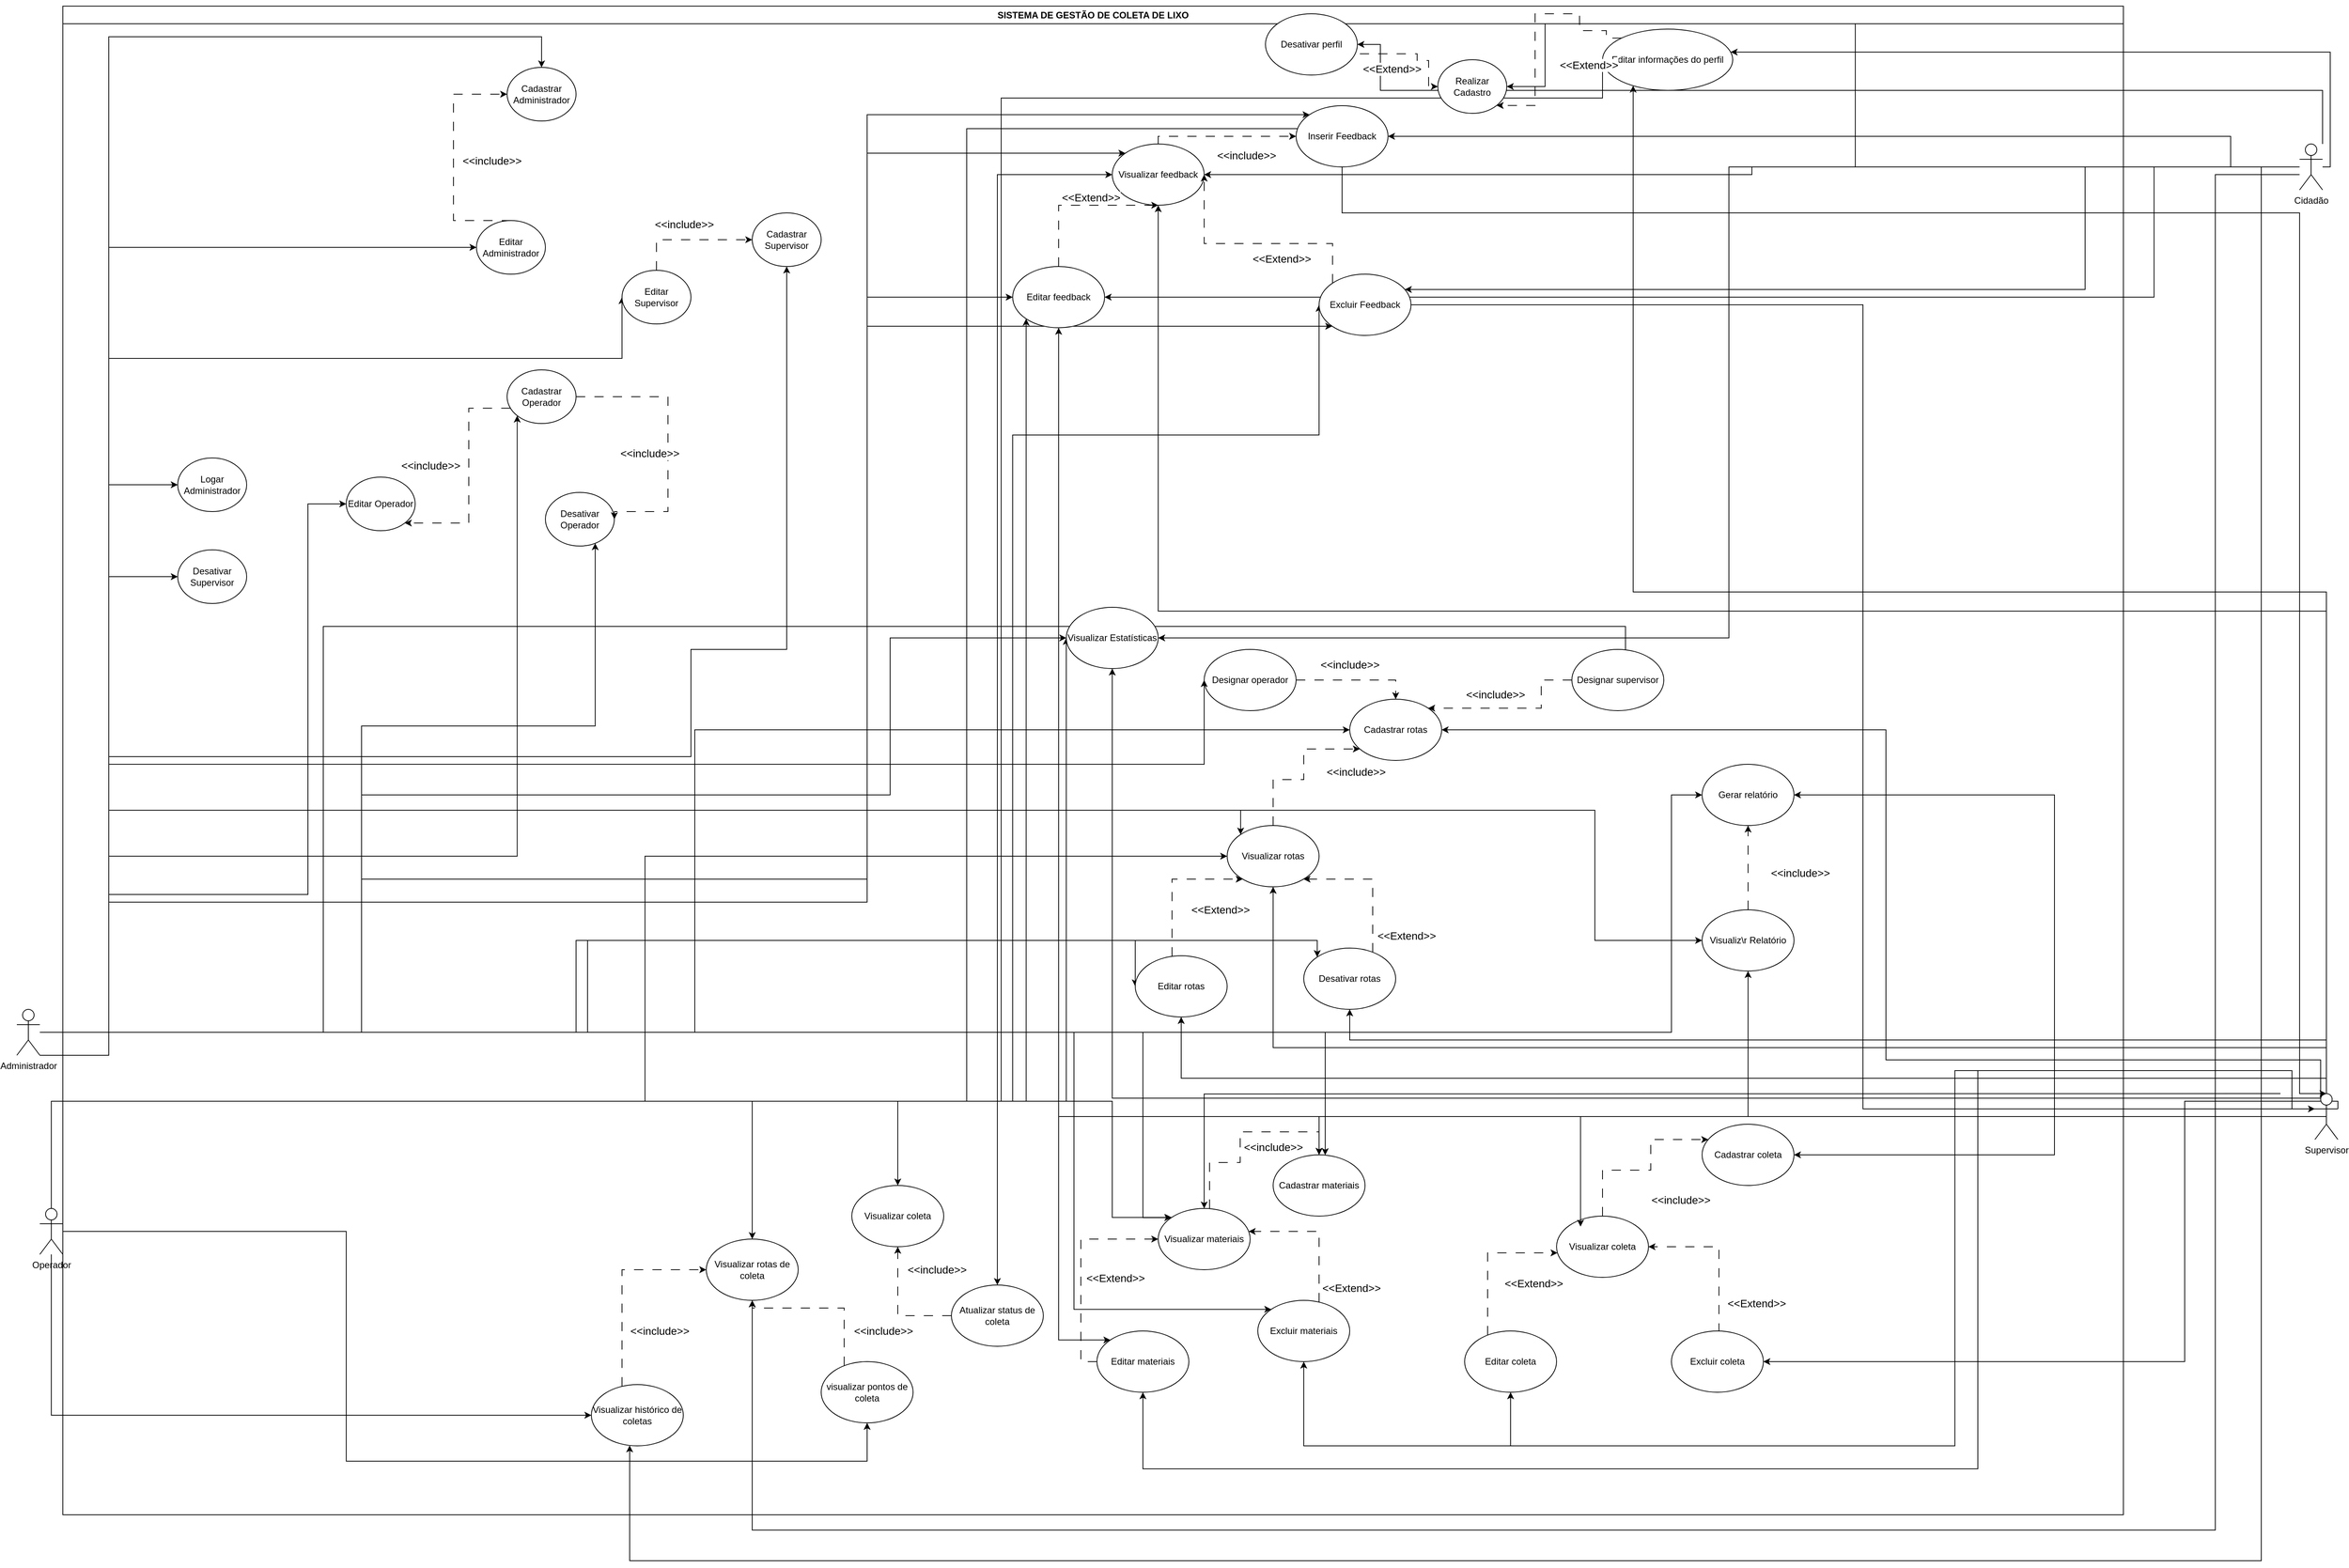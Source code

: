 <mxfile version="24.8.4">
  <diagram name="Página-1" id="-hNQNOBoWdc49GFBCAFE">
    <mxGraphModel dx="2003" dy="1098" grid="1" gridSize="10" guides="1" tooltips="1" connect="1" arrows="1" fold="1" page="1" pageScale="1" pageWidth="3300" pageHeight="4681" math="0" shadow="0">
      <root>
        <mxCell id="0" />
        <mxCell id="1" parent="0" />
        <mxCell id="ObikhPxNXZo-N91OQ-7j-96" style="edgeStyle=orthogonalEdgeStyle;rounded=0;orthogonalLoop=1;jettySize=auto;html=1;" parent="1" source="eNu-A9OQDc99dVDA0O8h-1" target="nr1bMBN_gZwiYWZxmawI-140" edge="1">
          <mxGeometry relative="1" as="geometry">
            <Array as="points">
              <mxPoint x="150" y="1400" />
              <mxPoint x="150" y="1110" />
              <mxPoint x="2090" y="1110" />
              <mxPoint x="2090" y="1280" />
            </Array>
          </mxGeometry>
        </mxCell>
        <mxCell id="ObikhPxNXZo-N91OQ-7j-97" style="edgeStyle=orthogonalEdgeStyle;rounded=0;orthogonalLoop=1;jettySize=auto;html=1;" parent="1" source="eNu-A9OQDc99dVDA0O8h-1" target="nr1bMBN_gZwiYWZxmawI-127" edge="1">
          <mxGeometry relative="1" as="geometry">
            <Array as="points">
              <mxPoint x="1738" y="1400" />
            </Array>
          </mxGeometry>
        </mxCell>
        <mxCell id="ObikhPxNXZo-N91OQ-7j-98" style="edgeStyle=orthogonalEdgeStyle;rounded=0;orthogonalLoop=1;jettySize=auto;html=1;" parent="1" source="eNu-A9OQDc99dVDA0O8h-1" target="nr1bMBN_gZwiYWZxmawI-130" edge="1">
          <mxGeometry relative="1" as="geometry">
            <Array as="points">
              <mxPoint x="1500" y="1400" />
              <mxPoint x="1500" y="1642" />
            </Array>
          </mxGeometry>
        </mxCell>
        <mxCell id="ObikhPxNXZo-N91OQ-7j-99" style="edgeStyle=orthogonalEdgeStyle;rounded=0;orthogonalLoop=1;jettySize=auto;html=1;entryX=0;entryY=0;entryDx=0;entryDy=0;" parent="1" source="eNu-A9OQDc99dVDA0O8h-1" target="nr1bMBN_gZwiYWZxmawI-128" edge="1">
          <mxGeometry relative="1" as="geometry">
            <Array as="points">
              <mxPoint x="1390" y="1400" />
              <mxPoint x="1390" y="1802" />
            </Array>
          </mxGeometry>
        </mxCell>
        <mxCell id="ObikhPxNXZo-N91OQ-7j-100" style="edgeStyle=orthogonalEdgeStyle;rounded=0;orthogonalLoop=1;jettySize=auto;html=1;entryX=0;entryY=0;entryDx=0;entryDy=0;" parent="1" source="eNu-A9OQDc99dVDA0O8h-1" target="nr1bMBN_gZwiYWZxmawI-129" edge="1">
          <mxGeometry relative="1" as="geometry">
            <Array as="points">
              <mxPoint x="1410" y="1400" />
              <mxPoint x="1410" y="1762" />
            </Array>
          </mxGeometry>
        </mxCell>
        <mxCell id="ObikhPxNXZo-N91OQ-7j-101" style="edgeStyle=orthogonalEdgeStyle;rounded=0;orthogonalLoop=1;jettySize=auto;html=1;entryX=0;entryY=0;entryDx=0;entryDy=0;" parent="1" source="eNu-A9OQDc99dVDA0O8h-1" target="nr1bMBN_gZwiYWZxmawI-3" edge="1">
          <mxGeometry relative="1" as="geometry">
            <Array as="points">
              <mxPoint x="480" y="1400" />
              <mxPoint x="480" y="1230" />
              <mxPoint x="1140" y="1230" />
              <mxPoint x="1140" y="202" />
            </Array>
          </mxGeometry>
        </mxCell>
        <mxCell id="ObikhPxNXZo-N91OQ-7j-102" style="edgeStyle=orthogonalEdgeStyle;rounded=0;orthogonalLoop=1;jettySize=auto;html=1;" parent="1" source="eNu-A9OQDc99dVDA0O8h-1" target="nr1bMBN_gZwiYWZxmawI-125" edge="1">
          <mxGeometry relative="1" as="geometry">
            <Array as="points">
              <mxPoint x="150" y="1400" />
              <mxPoint x="150" y="1230" />
              <mxPoint x="1140" y="1230" />
              <mxPoint x="1140" y="252" />
            </Array>
          </mxGeometry>
        </mxCell>
        <mxCell id="ObikhPxNXZo-N91OQ-7j-103" style="edgeStyle=orthogonalEdgeStyle;rounded=0;orthogonalLoop=1;jettySize=auto;html=1;" parent="1" source="eNu-A9OQDc99dVDA0O8h-1" target="nr1bMBN_gZwiYWZxmawI-6" edge="1">
          <mxGeometry relative="1" as="geometry">
            <Array as="points">
              <mxPoint x="480" y="1400" />
              <mxPoint x="480" y="1200" />
              <mxPoint x="1140" y="1200" />
              <mxPoint x="1140" y="478" />
            </Array>
          </mxGeometry>
        </mxCell>
        <mxCell id="ObikhPxNXZo-N91OQ-7j-104" style="edgeStyle=orthogonalEdgeStyle;rounded=0;orthogonalLoop=1;jettySize=auto;html=1;" parent="1" source="eNu-A9OQDc99dVDA0O8h-1" target="nr1bMBN_gZwiYWZxmawI-5" edge="1">
          <mxGeometry relative="1" as="geometry">
            <Array as="points">
              <mxPoint x="150" y="1430" />
              <mxPoint x="150" y="1230" />
              <mxPoint x="1140" y="1230" />
              <mxPoint x="1140" y="440" />
            </Array>
          </mxGeometry>
        </mxCell>
        <mxCell id="ObikhPxNXZo-N91OQ-7j-106" style="edgeStyle=orthogonalEdgeStyle;rounded=0;orthogonalLoop=1;jettySize=auto;html=1;entryX=0;entryY=0.5;entryDx=0;entryDy=0;" parent="1" source="eNu-A9OQDc99dVDA0O8h-1" target="nr1bMBN_gZwiYWZxmawI-49" edge="1">
          <mxGeometry relative="1" as="geometry">
            <Array as="points">
              <mxPoint x="480" y="1400" />
              <mxPoint x="480" y="1090" />
              <mxPoint x="1170" y="1090" />
              <mxPoint x="1170" y="885" />
            </Array>
          </mxGeometry>
        </mxCell>
        <mxCell id="ObikhPxNXZo-N91OQ-7j-107" style="edgeStyle=orthogonalEdgeStyle;rounded=0;orthogonalLoop=1;jettySize=auto;html=1;entryX=0;entryY=0.5;entryDx=0;entryDy=0;" parent="1" source="eNu-A9OQDc99dVDA0O8h-1" target="nr1bMBN_gZwiYWZxmawI-132" edge="1">
          <mxGeometry relative="1" as="geometry">
            <Array as="points">
              <mxPoint x="915" y="1400" />
              <mxPoint x="915" y="1005" />
            </Array>
          </mxGeometry>
        </mxCell>
        <mxCell id="ObikhPxNXZo-N91OQ-7j-108" style="edgeStyle=orthogonalEdgeStyle;rounded=0;orthogonalLoop=1;jettySize=auto;html=1;" parent="1" source="eNu-A9OQDc99dVDA0O8h-1" target="nr1bMBN_gZwiYWZxmawI-133" edge="1">
          <mxGeometry relative="1" as="geometry">
            <Array as="points">
              <mxPoint x="775" y="1400" />
              <mxPoint x="775" y="1280" />
              <mxPoint x="1490" y="1280" />
            </Array>
          </mxGeometry>
        </mxCell>
        <mxCell id="ObikhPxNXZo-N91OQ-7j-109" style="edgeStyle=orthogonalEdgeStyle;rounded=0;orthogonalLoop=1;jettySize=auto;html=1;entryX=0;entryY=0;entryDx=0;entryDy=0;" parent="1" source="eNu-A9OQDc99dVDA0O8h-1" target="nr1bMBN_gZwiYWZxmawI-134" edge="1">
          <mxGeometry relative="1" as="geometry">
            <Array as="points">
              <mxPoint x="760" y="1400" />
              <mxPoint x="760" y="1280" />
              <mxPoint x="1728" y="1280" />
            </Array>
          </mxGeometry>
        </mxCell>
        <mxCell id="ObikhPxNXZo-N91OQ-7j-111" style="edgeStyle=orthogonalEdgeStyle;rounded=0;orthogonalLoop=1;jettySize=auto;html=1;entryX=0;entryY=0;entryDx=0;entryDy=0;" parent="1" source="eNu-A9OQDc99dVDA0O8h-1" target="nr1bMBN_gZwiYWZxmawI-135" edge="1">
          <mxGeometry relative="1" as="geometry">
            <Array as="points">
              <mxPoint x="480" y="1400" />
              <mxPoint x="480" y="1110" />
              <mxPoint x="1628" y="1110" />
            </Array>
          </mxGeometry>
        </mxCell>
        <mxCell id="ObikhPxNXZo-N91OQ-7j-124" style="edgeStyle=orthogonalEdgeStyle;rounded=0;orthogonalLoop=1;jettySize=auto;html=1;" parent="1" source="eNu-A9OQDc99dVDA0O8h-1" target="vZEjTpDBOFY25wOexT_T-9" edge="1">
          <mxGeometry relative="1" as="geometry">
            <Array as="points">
              <mxPoint x="150" y="1400" />
              <mxPoint x="150" y="1220" />
              <mxPoint x="410" y="1220" />
              <mxPoint x="410" y="710" />
            </Array>
          </mxGeometry>
        </mxCell>
        <mxCell id="ObikhPxNXZo-N91OQ-7j-125" style="edgeStyle=orthogonalEdgeStyle;rounded=0;orthogonalLoop=1;jettySize=auto;html=1;entryX=0;entryY=1;entryDx=0;entryDy=0;" parent="1" source="eNu-A9OQDc99dVDA0O8h-1" target="vZEjTpDBOFY25wOexT_T-2" edge="1">
          <mxGeometry relative="1" as="geometry">
            <Array as="points">
              <mxPoint x="150" y="1400" />
              <mxPoint x="150" y="1170" />
              <mxPoint x="683" y="1170" />
            </Array>
          </mxGeometry>
        </mxCell>
        <mxCell id="ObikhPxNXZo-N91OQ-7j-126" style="edgeStyle=orthogonalEdgeStyle;rounded=0;orthogonalLoop=1;jettySize=auto;html=1;" parent="1" source="eNu-A9OQDc99dVDA0O8h-1" target="vZEjTpDBOFY25wOexT_T-12" edge="1">
          <mxGeometry relative="1" as="geometry">
            <Array as="points">
              <mxPoint x="480" y="1400" />
              <mxPoint x="480" y="1000" />
              <mxPoint x="785" y="1000" />
            </Array>
          </mxGeometry>
        </mxCell>
        <mxCell id="ObikhPxNXZo-N91OQ-7j-133" style="edgeStyle=orthogonalEdgeStyle;rounded=0;orthogonalLoop=1;jettySize=auto;html=1;" parent="1" source="eNu-A9OQDc99dVDA0O8h-1" target="nr1bMBN_gZwiYWZxmawI-151" edge="1">
          <mxGeometry relative="1" as="geometry">
            <Array as="points">
              <mxPoint x="150" y="1400" />
              <mxPoint x="150" y="375" />
            </Array>
          </mxGeometry>
        </mxCell>
        <mxCell id="ObikhPxNXZo-N91OQ-7j-134" style="edgeStyle=orthogonalEdgeStyle;rounded=0;orthogonalLoop=1;jettySize=auto;html=1;entryX=0;entryY=0.5;entryDx=0;entryDy=0;" parent="1" source="eNu-A9OQDc99dVDA0O8h-1" target="nr1bMBN_gZwiYWZxmawI-150" edge="1">
          <mxGeometry relative="1" as="geometry">
            <Array as="points">
              <mxPoint x="150" y="1400" />
              <mxPoint x="150" y="685" />
            </Array>
          </mxGeometry>
        </mxCell>
        <mxCell id="ObikhPxNXZo-N91OQ-7j-135" style="edgeStyle=orthogonalEdgeStyle;rounded=0;orthogonalLoop=1;jettySize=auto;html=1;" parent="1" source="eNu-A9OQDc99dVDA0O8h-1" target="vZEjTpDBOFY25wOexT_T-11" edge="1">
          <mxGeometry relative="1" as="geometry">
            <Array as="points">
              <mxPoint x="150" y="1400" />
              <mxPoint x="150" y="805" />
            </Array>
          </mxGeometry>
        </mxCell>
        <mxCell id="ObikhPxNXZo-N91OQ-7j-136" style="edgeStyle=orthogonalEdgeStyle;rounded=0;orthogonalLoop=1;jettySize=auto;html=1;" parent="1" target="nr1bMBN_gZwiYWZxmawI-152" edge="1">
          <mxGeometry relative="1" as="geometry">
            <mxPoint x="150.001" y="1380" as="sourcePoint" />
            <mxPoint x="880.001" y="110.215" as="targetPoint" />
            <Array as="points">
              <mxPoint x="150" y="100" />
            </Array>
          </mxGeometry>
        </mxCell>
        <mxCell id="ObikhPxNXZo-N91OQ-7j-137" style="edgeStyle=orthogonalEdgeStyle;rounded=0;orthogonalLoop=1;jettySize=auto;html=1;entryX=0;entryY=0.5;entryDx=0;entryDy=0;" parent="1" source="eNu-A9OQDc99dVDA0O8h-1" target="vZEjTpDBOFY25wOexT_T-10" edge="1">
          <mxGeometry relative="1" as="geometry">
            <Array as="points">
              <mxPoint x="150" y="1400" />
              <mxPoint x="150" y="520" />
              <mxPoint x="820" y="520" />
            </Array>
          </mxGeometry>
        </mxCell>
        <mxCell id="ObikhPxNXZo-N91OQ-7j-138" style="edgeStyle=orthogonalEdgeStyle;rounded=0;orthogonalLoop=1;jettySize=auto;html=1;entryX=0.5;entryY=1;entryDx=0;entryDy=0;" parent="1" source="eNu-A9OQDc99dVDA0O8h-1" target="vZEjTpDBOFY25wOexT_T-3" edge="1">
          <mxGeometry relative="1" as="geometry">
            <Array as="points">
              <mxPoint x="150" y="1400" />
              <mxPoint x="150" y="1040" />
              <mxPoint x="910" y="1040" />
              <mxPoint x="910" y="900" />
              <mxPoint x="1035" y="900" />
            </Array>
          </mxGeometry>
        </mxCell>
        <mxCell id="eNu-A9OQDc99dVDA0O8h-1" value="Administrador" style="shape=umlActor;verticalLabelPosition=bottom;verticalAlign=top;html=1;outlineConnect=0;" parent="1" vertex="1">
          <mxGeometry x="30" y="1370" width="30" height="60" as="geometry" />
        </mxCell>
        <mxCell id="ObikhPxNXZo-N91OQ-7j-2" style="edgeStyle=orthogonalEdgeStyle;rounded=0;orthogonalLoop=1;jettySize=auto;html=1;entryX=1;entryY=0.5;entryDx=0;entryDy=0;" parent="1" source="eNu-A9OQDc99dVDA0O8h-3" target="nr1bMBN_gZwiYWZxmawI-49" edge="1">
          <mxGeometry relative="1" as="geometry">
            <mxPoint x="2440" y="360" as="sourcePoint" />
          </mxGeometry>
        </mxCell>
        <mxCell id="ObikhPxNXZo-N91OQ-7j-3" style="edgeStyle=orthogonalEdgeStyle;rounded=0;orthogonalLoop=1;jettySize=auto;html=1;entryX=1;entryY=0.5;entryDx=0;entryDy=0;" parent="1" source="eNu-A9OQDc99dVDA0O8h-3" target="vZEjTpDBOFY25wOexT_T-4" edge="1">
          <mxGeometry relative="1" as="geometry">
            <Array as="points">
              <mxPoint x="2430" y="270" />
              <mxPoint x="2430" y="60" />
              <mxPoint x="2025" y="60" />
              <mxPoint x="2025" y="165" />
            </Array>
          </mxGeometry>
        </mxCell>
        <mxCell id="ObikhPxNXZo-N91OQ-7j-5" style="edgeStyle=orthogonalEdgeStyle;rounded=0;orthogonalLoop=1;jettySize=auto;html=1;" parent="1" source="eNu-A9OQDc99dVDA0O8h-3" target="nr1bMBN_gZwiYWZxmawI-45" edge="1">
          <mxGeometry relative="1" as="geometry">
            <Array as="points">
              <mxPoint x="3050" y="270" />
              <mxPoint x="3050" y="120" />
            </Array>
          </mxGeometry>
        </mxCell>
        <mxCell id="ObikhPxNXZo-N91OQ-7j-6" style="edgeStyle=orthogonalEdgeStyle;rounded=0;orthogonalLoop=1;jettySize=auto;html=1;" parent="1" source="eNu-A9OQDc99dVDA0O8h-3" target="nr1bMBN_gZwiYWZxmawI-46" edge="1">
          <mxGeometry relative="1" as="geometry">
            <Array as="points">
              <mxPoint x="3040" y="170" />
              <mxPoint x="1810" y="170" />
              <mxPoint x="1810" y="110" />
            </Array>
          </mxGeometry>
        </mxCell>
        <mxCell id="ObikhPxNXZo-N91OQ-7j-7" style="edgeStyle=orthogonalEdgeStyle;rounded=0;orthogonalLoop=1;jettySize=auto;html=1;" parent="1" source="eNu-A9OQDc99dVDA0O8h-3" target="nr1bMBN_gZwiYWZxmawI-3" edge="1">
          <mxGeometry relative="1" as="geometry">
            <Array as="points">
              <mxPoint x="2920" y="270" />
            </Array>
          </mxGeometry>
        </mxCell>
        <mxCell id="ObikhPxNXZo-N91OQ-7j-8" style="edgeStyle=orthogonalEdgeStyle;rounded=0;orthogonalLoop=1;jettySize=auto;html=1;" parent="1" source="eNu-A9OQDc99dVDA0O8h-3" target="nr1bMBN_gZwiYWZxmawI-5" edge="1">
          <mxGeometry relative="1" as="geometry">
            <Array as="points">
              <mxPoint x="2820" y="270" />
              <mxPoint x="2820" y="440" />
            </Array>
          </mxGeometry>
        </mxCell>
        <mxCell id="ObikhPxNXZo-N91OQ-7j-9" style="edgeStyle=orthogonalEdgeStyle;rounded=0;orthogonalLoop=1;jettySize=auto;html=1;" parent="1" source="eNu-A9OQDc99dVDA0O8h-3" target="nr1bMBN_gZwiYWZxmawI-54" edge="1">
          <mxGeometry relative="1" as="geometry">
            <Array as="points">
              <mxPoint x="2900" y="280" />
              <mxPoint x="2900" y="2050" />
              <mxPoint x="990" y="2050" />
            </Array>
            <mxPoint x="1930.077" y="730.551" as="targetPoint" />
          </mxGeometry>
        </mxCell>
        <mxCell id="ObikhPxNXZo-N91OQ-7j-11" style="edgeStyle=orthogonalEdgeStyle;rounded=0;orthogonalLoop=1;jettySize=auto;html=1;" parent="1" source="eNu-A9OQDc99dVDA0O8h-3" target="nr1bMBN_gZwiYWZxmawI-6" edge="1">
          <mxGeometry relative="1" as="geometry">
            <Array as="points">
              <mxPoint x="2730" y="270" />
              <mxPoint x="2730" y="430" />
            </Array>
          </mxGeometry>
        </mxCell>
        <mxCell id="ObikhPxNXZo-N91OQ-7j-73" style="edgeStyle=orthogonalEdgeStyle;rounded=0;orthogonalLoop=1;jettySize=auto;html=1;" parent="1" source="eNu-A9OQDc99dVDA0O8h-3" target="nr1bMBN_gZwiYWZxmawI-125" edge="1">
          <mxGeometry relative="1" as="geometry">
            <Array as="points">
              <mxPoint x="2295" y="270" />
              <mxPoint x="2295" y="280" />
            </Array>
          </mxGeometry>
        </mxCell>
        <mxCell id="eNu-A9OQDc99dVDA0O8h-3" value="Cidadão" style="shape=umlActor;verticalLabelPosition=bottom;verticalAlign=top;html=1;outlineConnect=0;" parent="1" vertex="1">
          <mxGeometry x="3010" y="240" width="30" height="60" as="geometry" />
        </mxCell>
        <mxCell id="vZEjTpDBOFY25wOexT_T-3" value="Cadastrar Supervisor" style="ellipse;whiteSpace=wrap;html=1;" parent="1" vertex="1">
          <mxGeometry x="990" y="330" width="90" height="70" as="geometry" />
        </mxCell>
        <mxCell id="vZEjTpDBOFY25wOexT_T-10" value="Editar Supervisor" style="ellipse;whiteSpace=wrap;html=1;" parent="1" vertex="1">
          <mxGeometry x="820" y="405" width="90" height="70" as="geometry" />
        </mxCell>
        <mxCell id="nr1bMBN_gZwiYWZxmawI-37" value="" style="swimlane;startSize=0;" parent="1" vertex="1">
          <mxGeometry x="320" y="70" as="geometry" />
        </mxCell>
        <mxCell id="vZEjTpDBOFY25wOexT_T-2" value="Cadastrar Operador" style="ellipse;whiteSpace=wrap;html=1;" parent="nr1bMBN_gZwiYWZxmawI-37" vertex="1">
          <mxGeometry x="350" y="465" width="90" height="70" as="geometry" />
        </mxCell>
        <mxCell id="vZEjTpDBOFY25wOexT_T-9" value="Editar Operador" style="ellipse;whiteSpace=wrap;html=1;" parent="nr1bMBN_gZwiYWZxmawI-37" vertex="1">
          <mxGeometry x="140" y="605" width="90" height="70" as="geometry" />
        </mxCell>
        <mxCell id="vZEjTpDBOFY25wOexT_T-12" value="Desativar Operador" style="ellipse;whiteSpace=wrap;html=1;" parent="nr1bMBN_gZwiYWZxmawI-37" vertex="1">
          <mxGeometry x="400" y="625" width="90" height="70" as="geometry" />
        </mxCell>
        <mxCell id="ObikhPxNXZo-N91OQ-7j-120" style="edgeStyle=orthogonalEdgeStyle;rounded=0;orthogonalLoop=1;jettySize=auto;html=1;dashed=1;dashPattern=12 12;entryX=1;entryY=0.5;entryDx=0;entryDy=0;" parent="nr1bMBN_gZwiYWZxmawI-37" source="vZEjTpDBOFY25wOexT_T-2" target="vZEjTpDBOFY25wOexT_T-12" edge="1">
          <mxGeometry relative="1" as="geometry">
            <mxPoint x="380" y="520" as="sourcePoint" />
            <mxPoint x="510" y="545" as="targetPoint" />
            <Array as="points">
              <mxPoint x="560" y="500" />
              <mxPoint x="560" y="650" />
              <mxPoint x="490" y="650" />
            </Array>
          </mxGeometry>
        </mxCell>
        <mxCell id="ObikhPxNXZo-N91OQ-7j-121" value="&amp;lt;&amp;lt;include&amp;gt;&amp;gt;" style="edgeLabel;html=1;align=center;verticalAlign=middle;resizable=0;points=[];fontSize=14;" parent="ObikhPxNXZo-N91OQ-7j-120" vertex="1" connectable="0">
          <mxGeometry x="0.217" y="1" relative="1" as="geometry">
            <mxPoint x="-25" y="-19" as="offset" />
          </mxGeometry>
        </mxCell>
        <mxCell id="ObikhPxNXZo-N91OQ-7j-122" style="edgeStyle=orthogonalEdgeStyle;rounded=0;orthogonalLoop=1;jettySize=auto;html=1;dashed=1;dashPattern=12 12;" parent="nr1bMBN_gZwiYWZxmawI-37" source="vZEjTpDBOFY25wOexT_T-2" target="vZEjTpDBOFY25wOexT_T-9" edge="1">
          <mxGeometry relative="1" as="geometry">
            <mxPoint x="381.876" y="515" as="sourcePoint" />
            <mxPoint x="230" y="675" as="targetPoint" />
            <Array as="points">
              <mxPoint x="300" y="515" />
              <mxPoint x="300" y="665" />
            </Array>
          </mxGeometry>
        </mxCell>
        <mxCell id="ObikhPxNXZo-N91OQ-7j-123" value="&amp;lt;&amp;lt;include&amp;gt;&amp;gt;" style="edgeLabel;html=1;align=center;verticalAlign=middle;resizable=0;points=[];fontSize=14;" parent="ObikhPxNXZo-N91OQ-7j-122" vertex="1" connectable="0">
          <mxGeometry x="0.217" y="1" relative="1" as="geometry">
            <mxPoint x="-51" y="-46" as="offset" />
          </mxGeometry>
        </mxCell>
        <mxCell id="ObikhPxNXZo-N91OQ-7j-74" style="edgeStyle=orthogonalEdgeStyle;rounded=0;orthogonalLoop=1;jettySize=auto;html=1;entryX=0;entryY=0.5;entryDx=0;entryDy=0;" parent="1" source="nr1bMBN_gZwiYWZxmawI-38" target="nr1bMBN_gZwiYWZxmawI-49" edge="1">
          <mxGeometry relative="1" as="geometry">
            <Array as="points">
              <mxPoint x="75" y="1490" />
              <mxPoint x="1400" y="1490" />
            </Array>
          </mxGeometry>
        </mxCell>
        <mxCell id="ObikhPxNXZo-N91OQ-7j-75" style="edgeStyle=orthogonalEdgeStyle;rounded=0;orthogonalLoop=1;jettySize=auto;html=1;entryX=0;entryY=1;entryDx=0;entryDy=0;" parent="1" source="nr1bMBN_gZwiYWZxmawI-38" target="nr1bMBN_gZwiYWZxmawI-5" edge="1">
          <mxGeometry relative="1" as="geometry">
            <Array as="points">
              <mxPoint x="75" y="1490" />
              <mxPoint x="1348" y="1490" />
            </Array>
          </mxGeometry>
        </mxCell>
        <mxCell id="ObikhPxNXZo-N91OQ-7j-76" style="edgeStyle=orthogonalEdgeStyle;rounded=0;orthogonalLoop=1;jettySize=auto;html=1;entryX=0;entryY=0.5;entryDx=0;entryDy=0;" parent="1" source="nr1bMBN_gZwiYWZxmawI-38" target="nr1bMBN_gZwiYWZxmawI-125" edge="1">
          <mxGeometry relative="1" as="geometry">
            <Array as="points">
              <mxPoint x="75" y="1490" />
              <mxPoint x="1310" y="1490" />
              <mxPoint x="1310" y="280" />
            </Array>
          </mxGeometry>
        </mxCell>
        <mxCell id="ObikhPxNXZo-N91OQ-7j-77" style="edgeStyle=orthogonalEdgeStyle;rounded=0;orthogonalLoop=1;jettySize=auto;html=1;entryX=0;entryY=0.5;entryDx=0;entryDy=0;" parent="1" source="nr1bMBN_gZwiYWZxmawI-38" target="nr1bMBN_gZwiYWZxmawI-6" edge="1">
          <mxGeometry relative="1" as="geometry">
            <Array as="points">
              <mxPoint x="75" y="1490" />
              <mxPoint x="1330" y="1490" />
              <mxPoint x="1330" y="620" />
              <mxPoint x="1730" y="620" />
            </Array>
          </mxGeometry>
        </mxCell>
        <mxCell id="ObikhPxNXZo-N91OQ-7j-78" style="edgeStyle=orthogonalEdgeStyle;rounded=0;orthogonalLoop=1;jettySize=auto;html=1;entryX=0;entryY=0;entryDx=0;entryDy=0;" parent="1" source="nr1bMBN_gZwiYWZxmawI-38" target="nr1bMBN_gZwiYWZxmawI-3" edge="1">
          <mxGeometry relative="1" as="geometry">
            <Array as="points">
              <mxPoint x="75" y="1490" />
              <mxPoint x="1270" y="1490" />
              <mxPoint x="1270" y="220" />
              <mxPoint x="1718" y="220" />
            </Array>
          </mxGeometry>
        </mxCell>
        <mxCell id="ObikhPxNXZo-N91OQ-7j-80" style="edgeStyle=orthogonalEdgeStyle;rounded=0;orthogonalLoop=1;jettySize=auto;html=1;entryX=0;entryY=0.5;entryDx=0;entryDy=0;" parent="1" source="nr1bMBN_gZwiYWZxmawI-38" target="nr1bMBN_gZwiYWZxmawI-45" edge="1">
          <mxGeometry relative="1" as="geometry">
            <Array as="points">
              <mxPoint x="75" y="1490" />
              <mxPoint x="1315" y="1490" />
              <mxPoint x="1315" y="180" />
              <mxPoint x="2100" y="180" />
            </Array>
          </mxGeometry>
        </mxCell>
        <mxCell id="ObikhPxNXZo-N91OQ-7j-81" style="edgeStyle=orthogonalEdgeStyle;rounded=0;orthogonalLoop=1;jettySize=auto;html=1;entryX=0;entryY=0;entryDx=0;entryDy=0;" parent="1" source="nr1bMBN_gZwiYWZxmawI-38" target="nr1bMBN_gZwiYWZxmawI-130" edge="1">
          <mxGeometry relative="1" as="geometry">
            <Array as="points">
              <mxPoint x="75" y="1490" />
              <mxPoint x="1460" y="1490" />
              <mxPoint x="1460" y="1642" />
            </Array>
          </mxGeometry>
        </mxCell>
        <mxCell id="ObikhPxNXZo-N91OQ-7j-88" style="edgeStyle=orthogonalEdgeStyle;rounded=0;orthogonalLoop=1;jettySize=auto;html=1;entryX=0.5;entryY=0;entryDx=0;entryDy=0;" parent="1" source="nr1bMBN_gZwiYWZxmawI-38" target="nr1bMBN_gZwiYWZxmawI-65" edge="1">
          <mxGeometry relative="1" as="geometry">
            <Array as="points">
              <mxPoint x="75" y="1490" />
              <mxPoint x="1180" y="1490" />
            </Array>
          </mxGeometry>
        </mxCell>
        <mxCell id="ObikhPxNXZo-N91OQ-7j-89" style="edgeStyle=orthogonalEdgeStyle;rounded=0;orthogonalLoop=1;jettySize=auto;html=1;entryX=0.5;entryY=0;entryDx=0;entryDy=0;" parent="1" source="nr1bMBN_gZwiYWZxmawI-38" target="nr1bMBN_gZwiYWZxmawI-54" edge="1">
          <mxGeometry relative="1" as="geometry">
            <Array as="points">
              <mxPoint x="75" y="1490" />
              <mxPoint x="990" y="1490" />
            </Array>
          </mxGeometry>
        </mxCell>
        <mxCell id="ObikhPxNXZo-N91OQ-7j-90" style="edgeStyle=orthogonalEdgeStyle;rounded=0;orthogonalLoop=1;jettySize=auto;html=1;entryX=0;entryY=0.5;entryDx=0;entryDy=0;" parent="1" source="nr1bMBN_gZwiYWZxmawI-38" target="nr1bMBN_gZwiYWZxmawI-59" edge="1">
          <mxGeometry relative="1" as="geometry">
            <Array as="points">
              <mxPoint x="75" y="1900" />
            </Array>
          </mxGeometry>
        </mxCell>
        <mxCell id="ObikhPxNXZo-N91OQ-7j-91" style="edgeStyle=orthogonalEdgeStyle;rounded=0;orthogonalLoop=1;jettySize=auto;html=1;entryX=0.5;entryY=1;entryDx=0;entryDy=0;" parent="1" source="nr1bMBN_gZwiYWZxmawI-38" target="nr1bMBN_gZwiYWZxmawI-63" edge="1">
          <mxGeometry relative="1" as="geometry">
            <Array as="points">
              <mxPoint x="460" y="1660" />
              <mxPoint x="460" y="1960" />
              <mxPoint x="1140" y="1960" />
            </Array>
          </mxGeometry>
        </mxCell>
        <mxCell id="ObikhPxNXZo-N91OQ-7j-92" style="edgeStyle=orthogonalEdgeStyle;rounded=0;orthogonalLoop=1;jettySize=auto;html=1;entryX=0.5;entryY=0;entryDx=0;entryDy=0;" parent="1" source="nr1bMBN_gZwiYWZxmawI-38" target="nr1bMBN_gZwiYWZxmawI-61" edge="1">
          <mxGeometry relative="1" as="geometry">
            <Array as="points">
              <mxPoint x="75" y="1490" />
              <mxPoint x="1310" y="1490" />
            </Array>
          </mxGeometry>
        </mxCell>
        <mxCell id="ObikhPxNXZo-N91OQ-7j-105" style="edgeStyle=orthogonalEdgeStyle;rounded=0;orthogonalLoop=1;jettySize=auto;html=1;" parent="1" source="nr1bMBN_gZwiYWZxmawI-38" target="nr1bMBN_gZwiYWZxmawI-135" edge="1">
          <mxGeometry relative="1" as="geometry">
            <Array as="points">
              <mxPoint x="75" y="1490" />
              <mxPoint x="850" y="1490" />
              <mxPoint x="850" y="1170" />
            </Array>
          </mxGeometry>
        </mxCell>
        <mxCell id="nr1bMBN_gZwiYWZxmawI-38" value="Operador&lt;div&gt;&lt;br&gt;&lt;/div&gt;" style="shape=umlActor;verticalLabelPosition=bottom;verticalAlign=top;html=1;outlineConnect=0;" parent="1" vertex="1">
          <mxGeometry x="60" y="1630" width="30" height="60" as="geometry" />
        </mxCell>
        <mxCell id="ObikhPxNXZo-N91OQ-7j-32" style="edgeStyle=orthogonalEdgeStyle;rounded=0;orthogonalLoop=1;jettySize=auto;html=1;exitX=0.5;exitY=0.5;exitDx=0;exitDy=0;exitPerimeter=0;" parent="1" source="nr1bMBN_gZwiYWZxmawI-39" target="nr1bMBN_gZwiYWZxmawI-5" edge="1">
          <mxGeometry relative="1" as="geometry" />
        </mxCell>
        <mxCell id="ObikhPxNXZo-N91OQ-7j-33" style="edgeStyle=orthogonalEdgeStyle;rounded=0;orthogonalLoop=1;jettySize=auto;html=1;exitX=0.5;exitY=0.5;exitDx=0;exitDy=0;exitPerimeter=0;entryX=0.5;entryY=1;entryDx=0;entryDy=0;" parent="1" source="nr1bMBN_gZwiYWZxmawI-39" target="nr1bMBN_gZwiYWZxmawI-125" edge="1">
          <mxGeometry relative="1" as="geometry">
            <Array as="points">
              <mxPoint x="3045" y="850" />
              <mxPoint x="1520" y="850" />
            </Array>
          </mxGeometry>
        </mxCell>
        <mxCell id="ObikhPxNXZo-N91OQ-7j-54" style="edgeStyle=orthogonalEdgeStyle;rounded=0;orthogonalLoop=1;jettySize=auto;html=1;exitX=0.5;exitY=0.5;exitDx=0;exitDy=0;exitPerimeter=0;entryX=1;entryY=0.5;entryDx=0;entryDy=0;" parent="1" source="nr1bMBN_gZwiYWZxmawI-39" target="nr1bMBN_gZwiYWZxmawI-139" edge="1">
          <mxGeometry relative="1" as="geometry" />
        </mxCell>
        <mxCell id="ObikhPxNXZo-N91OQ-7j-55" style="edgeStyle=orthogonalEdgeStyle;rounded=0;orthogonalLoop=1;jettySize=auto;html=1;exitX=0.5;exitY=0.5;exitDx=0;exitDy=0;exitPerimeter=0;entryX=0.5;entryY=1;entryDx=0;entryDy=0;" parent="1" source="nr1bMBN_gZwiYWZxmawI-39" target="nr1bMBN_gZwiYWZxmawI-140" edge="1">
          <mxGeometry relative="1" as="geometry" />
        </mxCell>
        <mxCell id="ObikhPxNXZo-N91OQ-7j-57" style="edgeStyle=orthogonalEdgeStyle;rounded=0;orthogonalLoop=1;jettySize=auto;html=1;exitX=0.5;exitY=0.5;exitDx=0;exitDy=0;exitPerimeter=0;entryX=0.5;entryY=1;entryDx=0;entryDy=0;" parent="1" source="nr1bMBN_gZwiYWZxmawI-39" target="nr1bMBN_gZwiYWZxmawI-134" edge="1">
          <mxGeometry relative="1" as="geometry">
            <Array as="points">
              <mxPoint x="3045" y="1410" />
              <mxPoint x="1770" y="1410" />
            </Array>
          </mxGeometry>
        </mxCell>
        <mxCell id="ObikhPxNXZo-N91OQ-7j-59" style="edgeStyle=orthogonalEdgeStyle;rounded=0;orthogonalLoop=1;jettySize=auto;html=1;exitX=0.25;exitY=0.1;exitDx=0;exitDy=0;exitPerimeter=0;entryX=1;entryY=0.5;entryDx=0;entryDy=0;" parent="1" source="nr1bMBN_gZwiYWZxmawI-39" target="nr1bMBN_gZwiYWZxmawI-132" edge="1">
          <mxGeometry relative="1" as="geometry">
            <Array as="points">
              <mxPoint x="2470" y="1436" />
              <mxPoint x="2470" y="1005" />
            </Array>
          </mxGeometry>
        </mxCell>
        <mxCell id="ObikhPxNXZo-N91OQ-7j-60" style="edgeStyle=orthogonalEdgeStyle;rounded=0;orthogonalLoop=1;jettySize=auto;html=1;exitX=0.5;exitY=0.5;exitDx=0;exitDy=0;exitPerimeter=0;entryX=0.5;entryY=1;entryDx=0;entryDy=0;" parent="1" source="nr1bMBN_gZwiYWZxmawI-39" target="nr1bMBN_gZwiYWZxmawI-135" edge="1">
          <mxGeometry relative="1" as="geometry">
            <Array as="points">
              <mxPoint x="3045" y="1420" />
              <mxPoint x="1670" y="1420" />
            </Array>
          </mxGeometry>
        </mxCell>
        <mxCell id="ObikhPxNXZo-N91OQ-7j-61" style="edgeStyle=orthogonalEdgeStyle;rounded=0;orthogonalLoop=1;jettySize=auto;html=1;exitX=0.5;exitY=0.5;exitDx=0;exitDy=0;exitPerimeter=0;entryX=0.5;entryY=1;entryDx=0;entryDy=0;" parent="1" source="nr1bMBN_gZwiYWZxmawI-39" target="nr1bMBN_gZwiYWZxmawI-133" edge="1">
          <mxGeometry relative="1" as="geometry">
            <Array as="points">
              <mxPoint x="3045" y="1460" />
              <mxPoint x="1550" y="1460" />
            </Array>
          </mxGeometry>
        </mxCell>
        <mxCell id="ObikhPxNXZo-N91OQ-7j-62" style="edgeStyle=orthogonalEdgeStyle;rounded=0;orthogonalLoop=1;jettySize=auto;html=1;exitX=0.5;exitY=0.5;exitDx=0;exitDy=0;exitPerimeter=0;" parent="1" source="nr1bMBN_gZwiYWZxmawI-39" target="nr1bMBN_gZwiYWZxmawI-127" edge="1">
          <mxGeometry relative="1" as="geometry" />
        </mxCell>
        <mxCell id="ObikhPxNXZo-N91OQ-7j-64" style="edgeStyle=orthogonalEdgeStyle;rounded=0;orthogonalLoop=1;jettySize=auto;html=1;exitX=0.5;exitY=0.5;exitDx=0;exitDy=0;exitPerimeter=0;" parent="1" source="nr1bMBN_gZwiYWZxmawI-39" target="nr1bMBN_gZwiYWZxmawI-144" edge="1">
          <mxGeometry relative="1" as="geometry" />
        </mxCell>
        <mxCell id="ObikhPxNXZo-N91OQ-7j-66" style="edgeStyle=orthogonalEdgeStyle;rounded=0;orthogonalLoop=1;jettySize=auto;html=1;exitX=1;exitY=0.333;exitDx=0;exitDy=0;exitPerimeter=0;entryX=1;entryY=0.5;entryDx=0;entryDy=0;" parent="1" source="nr1bMBN_gZwiYWZxmawI-39" target="nr1bMBN_gZwiYWZxmawI-146" edge="1">
          <mxGeometry relative="1" as="geometry">
            <Array as="points">
              <mxPoint x="2860" y="1490" />
              <mxPoint x="2860" y="1830" />
            </Array>
          </mxGeometry>
        </mxCell>
        <mxCell id="ObikhPxNXZo-N91OQ-7j-67" style="edgeStyle=orthogonalEdgeStyle;rounded=0;orthogonalLoop=1;jettySize=auto;html=1;exitX=1;exitY=0.333;exitDx=0;exitDy=0;exitPerimeter=0;" parent="1" source="nr1bMBN_gZwiYWZxmawI-39" target="nr1bMBN_gZwiYWZxmawI-145" edge="1">
          <mxGeometry relative="1" as="geometry">
            <Array as="points">
              <mxPoint x="3000" y="1500" />
              <mxPoint x="3000" y="1450" />
              <mxPoint x="2560" y="1450" />
              <mxPoint x="2560" y="1940" />
              <mxPoint x="1980" y="1940" />
            </Array>
          </mxGeometry>
        </mxCell>
        <mxCell id="ObikhPxNXZo-N91OQ-7j-68" style="edgeStyle=orthogonalEdgeStyle;rounded=0;orthogonalLoop=1;jettySize=auto;html=1;exitX=1;exitY=0.333;exitDx=0;exitDy=0;exitPerimeter=0;" parent="1" source="nr1bMBN_gZwiYWZxmawI-39" target="nr1bMBN_gZwiYWZxmawI-129" edge="1">
          <mxGeometry relative="1" as="geometry">
            <Array as="points">
              <mxPoint x="3000" y="1500" />
              <mxPoint x="3000" y="1450" />
              <mxPoint x="2560" y="1450" />
              <mxPoint x="2560" y="1940" />
              <mxPoint x="1710" y="1940" />
            </Array>
          </mxGeometry>
        </mxCell>
        <mxCell id="ObikhPxNXZo-N91OQ-7j-69" style="edgeStyle=orthogonalEdgeStyle;rounded=0;orthogonalLoop=1;jettySize=auto;html=1;exitX=1;exitY=0.333;exitDx=0;exitDy=0;exitPerimeter=0;entryX=0.5;entryY=1;entryDx=0;entryDy=0;" parent="1" source="nr1bMBN_gZwiYWZxmawI-39" target="nr1bMBN_gZwiYWZxmawI-128" edge="1">
          <mxGeometry relative="1" as="geometry">
            <Array as="points">
              <mxPoint x="3000" y="1500" />
              <mxPoint x="3000" y="1450" />
              <mxPoint x="2590" y="1450" />
              <mxPoint x="2590" y="1970" />
              <mxPoint x="1500" y="1970" />
            </Array>
          </mxGeometry>
        </mxCell>
        <mxCell id="ObikhPxNXZo-N91OQ-7j-70" style="edgeStyle=orthogonalEdgeStyle;rounded=0;orthogonalLoop=1;jettySize=auto;html=1;exitX=0.25;exitY=0.1;exitDx=0;exitDy=0;exitPerimeter=0;" parent="1" source="nr1bMBN_gZwiYWZxmawI-39" target="nr1bMBN_gZwiYWZxmawI-49" edge="1">
          <mxGeometry relative="1" as="geometry" />
        </mxCell>
        <mxCell id="ObikhPxNXZo-N91OQ-7j-79" style="edgeStyle=orthogonalEdgeStyle;rounded=0;orthogonalLoop=1;jettySize=auto;html=1;exitX=0.5;exitY=0;exitDx=0;exitDy=0;exitPerimeter=0;" parent="1" source="nr1bMBN_gZwiYWZxmawI-39" target="nr1bMBN_gZwiYWZxmawI-45" edge="1">
          <mxGeometry relative="1" as="geometry">
            <Array as="points">
              <mxPoint x="3045" y="825" />
              <mxPoint x="2140" y="825" />
            </Array>
          </mxGeometry>
        </mxCell>
        <mxCell id="nr1bMBN_gZwiYWZxmawI-39" value="Supervisor" style="shape=umlActor;verticalLabelPosition=bottom;verticalAlign=top;html=1;outlineConnect=0;" parent="1" vertex="1">
          <mxGeometry x="3030" y="1480" width="30" height="60" as="geometry" />
        </mxCell>
        <mxCell id="nr1bMBN_gZwiYWZxmawI-125" value="Visualizar feedback" style="ellipse;whiteSpace=wrap;html=1;" parent="1" vertex="1">
          <mxGeometry x="1460" y="240" width="120" height="80" as="geometry" />
        </mxCell>
        <mxCell id="nr1bMBN_gZwiYWZxmawI-128" value="Editar materiais" style="ellipse;whiteSpace=wrap;html=1;" parent="1" vertex="1">
          <mxGeometry x="1440" y="1790" width="120" height="80" as="geometry" />
        </mxCell>
        <mxCell id="nr1bMBN_gZwiYWZxmawI-129" value="Excluir materiais" style="ellipse;whiteSpace=wrap;html=1;" parent="1" vertex="1">
          <mxGeometry x="1650" y="1750" width="120" height="80" as="geometry" />
        </mxCell>
        <mxCell id="nr1bMBN_gZwiYWZxmawI-130" value="Visualizar materiais" style="ellipse;whiteSpace=wrap;html=1;" parent="1" vertex="1">
          <mxGeometry x="1520" y="1630" width="120" height="80" as="geometry" />
        </mxCell>
        <mxCell id="nr1bMBN_gZwiYWZxmawI-132" value="Cadastrar rotas" style="ellipse;whiteSpace=wrap;html=1;" parent="1" vertex="1">
          <mxGeometry x="1770" y="965" width="120" height="80" as="geometry" />
        </mxCell>
        <mxCell id="nr1bMBN_gZwiYWZxmawI-133" value="Editar rotas" style="ellipse;whiteSpace=wrap;html=1;" parent="1" vertex="1">
          <mxGeometry x="1490" y="1300" width="120" height="80" as="geometry" />
        </mxCell>
        <mxCell id="nr1bMBN_gZwiYWZxmawI-134" value="Desativar&amp;nbsp;&lt;span style=&quot;background-color: initial;&quot;&gt;rotas&lt;/span&gt;" style="ellipse;whiteSpace=wrap;html=1;" parent="1" vertex="1">
          <mxGeometry x="1710" y="1290" width="120" height="80" as="geometry" />
        </mxCell>
        <mxCell id="nr1bMBN_gZwiYWZxmawI-135" value="Visualizar rotas" style="ellipse;whiteSpace=wrap;html=1;" parent="1" vertex="1">
          <mxGeometry x="1610" y="1130" width="120" height="80" as="geometry" />
        </mxCell>
        <mxCell id="nr1bMBN_gZwiYWZxmawI-139" value="Gerar relatório" style="ellipse;whiteSpace=wrap;html=1;" parent="1" vertex="1">
          <mxGeometry x="2230" y="1050" width="120" height="80" as="geometry" />
        </mxCell>
        <mxCell id="nr1bMBN_gZwiYWZxmawI-140" value="Visualiz\r Relatório" style="ellipse;whiteSpace=wrap;html=1;" parent="1" vertex="1">
          <mxGeometry x="2230" y="1240" width="120" height="80" as="geometry" />
        </mxCell>
        <mxCell id="nr1bMBN_gZwiYWZxmawI-144" value="Cadastrar coleta" style="ellipse;whiteSpace=wrap;html=1;" parent="1" vertex="1">
          <mxGeometry x="2230" y="1520" width="120" height="80" as="geometry" />
        </mxCell>
        <mxCell id="nr1bMBN_gZwiYWZxmawI-145" value="Editar coleta" style="ellipse;whiteSpace=wrap;html=1;" parent="1" vertex="1">
          <mxGeometry x="1920" y="1790" width="120" height="80" as="geometry" />
        </mxCell>
        <mxCell id="nr1bMBN_gZwiYWZxmawI-146" value="Excluir coleta" style="ellipse;whiteSpace=wrap;html=1;" parent="1" vertex="1">
          <mxGeometry x="2190" y="1790" width="120" height="80" as="geometry" />
        </mxCell>
        <mxCell id="nr1bMBN_gZwiYWZxmawI-147" value="Visualizar coleta" style="ellipse;whiteSpace=wrap;html=1;" parent="1" vertex="1">
          <mxGeometry x="2040" y="1640" width="120" height="80" as="geometry" />
        </mxCell>
        <mxCell id="nr1bMBN_gZwiYWZxmawI-151" value="Editar Administrador" style="ellipse;whiteSpace=wrap;html=1;" parent="1" vertex="1">
          <mxGeometry x="630" y="340" width="90" height="70" as="geometry" />
        </mxCell>
        <mxCell id="ObikhPxNXZo-N91OQ-7j-1" value="SISTEMA DE GESTÃO DE COLETA DE LIXO" style="swimlane;whiteSpace=wrap;html=1;" parent="1" vertex="1">
          <mxGeometry x="90" y="60" width="2690" height="1970" as="geometry" />
        </mxCell>
        <mxCell id="vZEjTpDBOFY25wOexT_T-4" value="Realizar Cadastro" style="ellipse;whiteSpace=wrap;html=1;" parent="ObikhPxNXZo-N91OQ-7j-1" vertex="1">
          <mxGeometry x="1795" y="70" width="90" height="70" as="geometry" />
        </mxCell>
        <mxCell id="ObikhPxNXZo-N91OQ-7j-18" style="edgeStyle=orthogonalEdgeStyle;rounded=0;orthogonalLoop=1;jettySize=auto;html=1;exitX=1;exitY=0;exitDx=0;exitDy=0;dashed=1;dashPattern=12 12;" parent="ObikhPxNXZo-N91OQ-7j-1" target="vZEjTpDBOFY25wOexT_T-4" edge="1">
          <mxGeometry relative="1" as="geometry">
            <mxPoint x="1597.246" y="62.206" as="sourcePoint" />
            <mxPoint x="1782.7" y="130.003" as="targetPoint" />
            <Array as="points">
              <mxPoint x="1768" y="62" />
              <mxPoint x="1768" y="71" />
              <mxPoint x="1783" y="71" />
              <mxPoint x="1783" y="105" />
            </Array>
          </mxGeometry>
        </mxCell>
        <mxCell id="ObikhPxNXZo-N91OQ-7j-19" value="&amp;lt;&amp;lt;Extend&amp;gt;&amp;gt;" style="edgeLabel;html=1;align=center;verticalAlign=middle;resizable=0;points=[];fontSize=14;" parent="ObikhPxNXZo-N91OQ-7j-18" vertex="1" connectable="0">
          <mxGeometry x="0.217" y="1" relative="1" as="geometry">
            <mxPoint x="-9" y="21" as="offset" />
          </mxGeometry>
        </mxCell>
        <mxCell id="nr1bMBN_gZwiYWZxmawI-152" value="Cadastrar Administrador" style="ellipse;whiteSpace=wrap;html=1;" parent="ObikhPxNXZo-N91OQ-7j-1" vertex="1">
          <mxGeometry x="580" y="80" width="90" height="70" as="geometry" />
        </mxCell>
        <mxCell id="nr1bMBN_gZwiYWZxmawI-127" value="Cadastrar materiais" style="ellipse;whiteSpace=wrap;html=1;" parent="ObikhPxNXZo-N91OQ-7j-1" vertex="1">
          <mxGeometry x="1580" y="1500" width="120" height="80" as="geometry" />
        </mxCell>
        <mxCell id="ObikhPxNXZo-N91OQ-7j-63" style="edgeStyle=orthogonalEdgeStyle;rounded=0;orthogonalLoop=1;jettySize=auto;html=1;exitX=0.5;exitY=0.5;exitDx=0;exitDy=0;exitPerimeter=0;" parent="ObikhPxNXZo-N91OQ-7j-1" target="nr1bMBN_gZwiYWZxmawI-130" edge="1">
          <mxGeometry relative="1" as="geometry">
            <mxPoint x="2895" y="1420" as="sourcePoint" />
            <mxPoint x="1430" y="1540" as="targetPoint" />
          </mxGeometry>
        </mxCell>
        <mxCell id="ObikhPxNXZo-N91OQ-7j-119" style="edgeStyle=orthogonalEdgeStyle;rounded=0;orthogonalLoop=1;jettySize=auto;html=1;entryX=0.5;entryY=0;entryDx=0;entryDy=0;" parent="ObikhPxNXZo-N91OQ-7j-1" source="eNu-A9OQDc99dVDA0O8h-1" edge="1">
          <mxGeometry relative="1" as="geometry">
            <mxPoint x="-20" y="1379.941" as="sourcePoint" />
            <mxPoint x="2040" y="880" as="targetPoint" />
            <Array as="points">
              <mxPoint x="340" y="1340" />
              <mxPoint x="340" y="810" />
              <mxPoint x="2040" y="810" />
            </Array>
          </mxGeometry>
        </mxCell>
        <mxCell id="nr1bMBN_gZwiYWZxmawI-150" value="Logar Administrador" style="ellipse;whiteSpace=wrap;html=1;" parent="ObikhPxNXZo-N91OQ-7j-1" vertex="1">
          <mxGeometry x="150" y="590" width="90" height="70" as="geometry" />
        </mxCell>
        <mxCell id="vZEjTpDBOFY25wOexT_T-11" value="Desativar Supervisor" style="ellipse;whiteSpace=wrap;html=1;" parent="ObikhPxNXZo-N91OQ-7j-1" vertex="1">
          <mxGeometry x="150" y="710" width="90" height="70" as="geometry" />
        </mxCell>
        <mxCell id="nr1bMBN_gZwiYWZxmawI-45" value="Editar informações do perfil" style="ellipse;whiteSpace=wrap;html=1;" parent="1" vertex="1">
          <mxGeometry x="2100" y="90" width="170" height="80" as="geometry" />
        </mxCell>
        <mxCell id="nr1bMBN_gZwiYWZxmawI-46" value="Desativar perfil" style="ellipse;whiteSpace=wrap;html=1;" parent="1" vertex="1">
          <mxGeometry x="1660" y="70" width="120" height="80" as="geometry" />
        </mxCell>
        <mxCell id="nr1bMBN_gZwiYWZxmawI-3" value="Inserir Feedback" style="ellipse;whiteSpace=wrap;html=1;" parent="1" vertex="1">
          <mxGeometry x="1700" y="190" width="120" height="80" as="geometry" />
        </mxCell>
        <mxCell id="ObikhPxNXZo-N91OQ-7j-14" style="edgeStyle=orthogonalEdgeStyle;rounded=0;orthogonalLoop=1;jettySize=auto;html=1;exitX=0.5;exitY=0;exitDx=0;exitDy=0;entryX=0.5;entryY=1;entryDx=0;entryDy=0;dashed=1;dashPattern=12 12;" parent="1" source="nr1bMBN_gZwiYWZxmawI-5" target="nr1bMBN_gZwiYWZxmawI-125" edge="1">
          <mxGeometry relative="1" as="geometry">
            <mxPoint x="1550" y="400" as="sourcePoint" />
            <mxPoint x="1877.574" y="331.716" as="targetPoint" />
            <Array as="points">
              <mxPoint x="1390" y="320" />
            </Array>
          </mxGeometry>
        </mxCell>
        <mxCell id="ObikhPxNXZo-N91OQ-7j-15" value="&amp;lt;&amp;lt;Extend&amp;gt;&amp;gt;" style="edgeLabel;html=1;align=center;verticalAlign=middle;resizable=0;points=[];fontSize=14;" parent="ObikhPxNXZo-N91OQ-7j-14" vertex="1" connectable="0">
          <mxGeometry x="0.217" y="1" relative="1" as="geometry">
            <mxPoint x="-6" y="-9" as="offset" />
          </mxGeometry>
        </mxCell>
        <mxCell id="nr1bMBN_gZwiYWZxmawI-5" value="Editar feedback" style="ellipse;whiteSpace=wrap;html=1;" parent="1" vertex="1">
          <mxGeometry x="1330" y="400" width="120" height="80" as="geometry" />
        </mxCell>
        <mxCell id="nr1bMBN_gZwiYWZxmawI-6" value="Excluir Feedback" style="ellipse;whiteSpace=wrap;html=1;" parent="1" vertex="1">
          <mxGeometry x="1730" y="410" width="120" height="80" as="geometry" />
        </mxCell>
        <mxCell id="nr1bMBN_gZwiYWZxmawI-49" value="Visualiza&lt;span style=&quot;background-color: initial;&quot;&gt;r Estatísticas&lt;/span&gt;" style="ellipse;whiteSpace=wrap;html=1;" parent="1" vertex="1">
          <mxGeometry x="1400" y="845" width="120" height="80" as="geometry" />
        </mxCell>
        <mxCell id="ObikhPxNXZo-N91OQ-7j-10" style="edgeStyle=orthogonalEdgeStyle;rounded=0;orthogonalLoop=1;jettySize=auto;html=1;" parent="1" source="eNu-A9OQDc99dVDA0O8h-3" target="nr1bMBN_gZwiYWZxmawI-59" edge="1">
          <mxGeometry relative="1" as="geometry">
            <Array as="points">
              <mxPoint x="2960" y="270" />
              <mxPoint x="2960" y="2090" />
              <mxPoint x="830" y="2090" />
            </Array>
            <mxPoint x="1710" y="670" as="targetPoint" />
          </mxGeometry>
        </mxCell>
        <mxCell id="ObikhPxNXZo-N91OQ-7j-16" style="edgeStyle=orthogonalEdgeStyle;rounded=0;orthogonalLoop=1;jettySize=auto;html=1;exitX=0;exitY=0;exitDx=0;exitDy=0;entryX=1;entryY=0.5;entryDx=0;entryDy=0;dashed=1;dashPattern=12 12;" parent="1" source="nr1bMBN_gZwiYWZxmawI-6" target="nr1bMBN_gZwiYWZxmawI-125" edge="1">
          <mxGeometry relative="1" as="geometry">
            <mxPoint x="1832" y="372" as="sourcePoint" />
            <mxPoint x="1975" y="300" as="targetPoint" />
            <Array as="points">
              <mxPoint x="1748" y="370" />
              <mxPoint x="1580" y="370" />
            </Array>
          </mxGeometry>
        </mxCell>
        <mxCell id="ObikhPxNXZo-N91OQ-7j-17" value="&amp;lt;&amp;lt;Extend&amp;gt;&amp;gt;" style="edgeLabel;html=1;align=center;verticalAlign=middle;resizable=0;points=[];fontSize=14;" parent="ObikhPxNXZo-N91OQ-7j-16" vertex="1" connectable="0">
          <mxGeometry x="0.217" y="1" relative="1" as="geometry">
            <mxPoint x="69" y="19" as="offset" />
          </mxGeometry>
        </mxCell>
        <mxCell id="ObikhPxNXZo-N91OQ-7j-21" style="edgeStyle=orthogonalEdgeStyle;rounded=0;orthogonalLoop=1;jettySize=auto;html=1;exitX=0;exitY=0;exitDx=0;exitDy=0;entryX=1;entryY=1;entryDx=0;entryDy=0;dashed=1;dashPattern=12 12;" parent="1" source="nr1bMBN_gZwiYWZxmawI-45" target="vZEjTpDBOFY25wOexT_T-4" edge="1">
          <mxGeometry relative="1" as="geometry">
            <mxPoint x="1772" y="92" as="sourcePoint" />
            <mxPoint x="1958" y="70" as="targetPoint" />
            <Array as="points">
              <mxPoint x="2105" y="102" />
              <mxPoint x="2105" y="92" />
              <mxPoint x="2070" y="92" />
              <mxPoint x="2070" y="70" />
              <mxPoint x="2012" y="70" />
            </Array>
          </mxGeometry>
        </mxCell>
        <mxCell id="ObikhPxNXZo-N91OQ-7j-22" value="&amp;lt;&amp;lt;Extend&amp;gt;&amp;gt;" style="edgeLabel;html=1;align=center;verticalAlign=middle;resizable=0;points=[];fontSize=14;" parent="ObikhPxNXZo-N91OQ-7j-21" vertex="1" connectable="0">
          <mxGeometry x="0.217" y="1" relative="1" as="geometry">
            <mxPoint x="69" y="20" as="offset" />
          </mxGeometry>
        </mxCell>
        <mxCell id="ObikhPxNXZo-N91OQ-7j-25" style="edgeStyle=orthogonalEdgeStyle;rounded=0;orthogonalLoop=1;jettySize=auto;html=1;exitX=0.5;exitY=0;exitDx=0;exitDy=0;dashed=1;dashPattern=12 12;" parent="1" source="nr1bMBN_gZwiYWZxmawI-125" target="nr1bMBN_gZwiYWZxmawI-3" edge="1">
          <mxGeometry relative="1" as="geometry">
            <mxPoint x="1758" y="432" as="sourcePoint" />
            <mxPoint x="1590" y="290" as="targetPoint" />
            <Array as="points">
              <mxPoint x="1520" y="230" />
            </Array>
          </mxGeometry>
        </mxCell>
        <mxCell id="ObikhPxNXZo-N91OQ-7j-26" value="&amp;lt;&amp;lt;include&amp;gt;&amp;gt;" style="edgeLabel;html=1;align=center;verticalAlign=middle;resizable=0;points=[];fontSize=14;" parent="ObikhPxNXZo-N91OQ-7j-25" vertex="1" connectable="0">
          <mxGeometry x="0.217" y="1" relative="1" as="geometry">
            <mxPoint x="9" y="26" as="offset" />
          </mxGeometry>
        </mxCell>
        <mxCell id="ObikhPxNXZo-N91OQ-7j-29" style="edgeStyle=orthogonalEdgeStyle;rounded=0;orthogonalLoop=1;jettySize=auto;html=1;exitX=1;exitY=0.5;exitDx=0;exitDy=0;entryX=0;entryY=0.333;entryDx=0;entryDy=0;entryPerimeter=0;" parent="1" source="nr1bMBN_gZwiYWZxmawI-6" target="nr1bMBN_gZwiYWZxmawI-39" edge="1">
          <mxGeometry relative="1" as="geometry" />
        </mxCell>
        <mxCell id="ObikhPxNXZo-N91OQ-7j-31" style="edgeStyle=orthogonalEdgeStyle;rounded=0;orthogonalLoop=1;jettySize=auto;html=1;exitX=0.5;exitY=1;exitDx=0;exitDy=0;entryX=0.5;entryY=0;entryDx=0;entryDy=0;entryPerimeter=0;" parent="1" source="nr1bMBN_gZwiYWZxmawI-3" target="nr1bMBN_gZwiYWZxmawI-39" edge="1">
          <mxGeometry relative="1" as="geometry">
            <Array as="points">
              <mxPoint x="1760" y="330" />
              <mxPoint x="3010" y="330" />
              <mxPoint x="3010" y="1480" />
            </Array>
          </mxGeometry>
        </mxCell>
        <mxCell id="ObikhPxNXZo-N91OQ-7j-34" style="edgeStyle=orthogonalEdgeStyle;rounded=0;orthogonalLoop=1;jettySize=auto;html=1;dashed=1;dashPattern=12 12;" parent="1" source="nr1bMBN_gZwiYWZxmawI-134" target="nr1bMBN_gZwiYWZxmawI-135" edge="1">
          <mxGeometry relative="1" as="geometry">
            <mxPoint x="1968" y="1312" as="sourcePoint" />
            <mxPoint x="1800" y="1170" as="targetPoint" />
            <Array as="points">
              <mxPoint x="1800" y="1200" />
            </Array>
          </mxGeometry>
        </mxCell>
        <mxCell id="ObikhPxNXZo-N91OQ-7j-35" value="&amp;lt;&amp;lt;Extend&amp;gt;&amp;gt;" style="edgeLabel;html=1;align=center;verticalAlign=middle;resizable=0;points=[];fontSize=14;" parent="ObikhPxNXZo-N91OQ-7j-34" vertex="1" connectable="0">
          <mxGeometry x="0.217" y="1" relative="1" as="geometry">
            <mxPoint x="61" y="73" as="offset" />
          </mxGeometry>
        </mxCell>
        <mxCell id="ObikhPxNXZo-N91OQ-7j-36" style="edgeStyle=orthogonalEdgeStyle;rounded=0;orthogonalLoop=1;jettySize=auto;html=1;dashed=1;dashPattern=12 12;" parent="1" source="nr1bMBN_gZwiYWZxmawI-133" target="nr1bMBN_gZwiYWZxmawI-135" edge="1">
          <mxGeometry relative="1" as="geometry">
            <mxPoint x="1400" y="1270" as="sourcePoint" />
            <mxPoint x="1300" y="1110" as="targetPoint" />
            <Array as="points">
              <mxPoint x="1538" y="1200" />
            </Array>
          </mxGeometry>
        </mxCell>
        <mxCell id="ObikhPxNXZo-N91OQ-7j-37" value="&amp;lt;&amp;lt;Extend&amp;gt;&amp;gt;" style="edgeLabel;html=1;align=center;verticalAlign=middle;resizable=0;points=[];fontSize=14;" parent="ObikhPxNXZo-N91OQ-7j-36" vertex="1" connectable="0">
          <mxGeometry x="0.217" y="1" relative="1" as="geometry">
            <mxPoint x="46" y="41" as="offset" />
          </mxGeometry>
        </mxCell>
        <mxCell id="ObikhPxNXZo-N91OQ-7j-38" style="edgeStyle=orthogonalEdgeStyle;rounded=0;orthogonalLoop=1;jettySize=auto;html=1;dashed=1;dashPattern=12 12;" parent="1" source="nr1bMBN_gZwiYWZxmawI-135" target="nr1bMBN_gZwiYWZxmawI-132" edge="1">
          <mxGeometry relative="1" as="geometry">
            <mxPoint x="1930" y="1270" as="sourcePoint" />
            <mxPoint x="1780" y="1030" as="targetPoint" />
            <Array as="points">
              <mxPoint x="1670" y="1070" />
              <mxPoint x="1710" y="1070" />
              <mxPoint x="1710" y="1030" />
            </Array>
          </mxGeometry>
        </mxCell>
        <mxCell id="ObikhPxNXZo-N91OQ-7j-39" value="&amp;lt;&amp;lt;include&amp;gt;&amp;gt;" style="edgeLabel;html=1;align=center;verticalAlign=middle;resizable=0;points=[];fontSize=14;" parent="ObikhPxNXZo-N91OQ-7j-38" vertex="1" connectable="0">
          <mxGeometry x="0.217" y="1" relative="1" as="geometry">
            <mxPoint x="69" y="19" as="offset" />
          </mxGeometry>
        </mxCell>
        <mxCell id="ObikhPxNXZo-N91OQ-7j-40" style="edgeStyle=orthogonalEdgeStyle;rounded=0;orthogonalLoop=1;jettySize=auto;html=1;dashed=1;dashPattern=12 12;" parent="1" source="nr1bMBN_gZwiYWZxmawI-140" target="nr1bMBN_gZwiYWZxmawI-139" edge="1">
          <mxGeometry relative="1" as="geometry">
            <mxPoint x="2140" y="1240" as="sourcePoint" />
            <mxPoint x="2253" y="1140" as="targetPoint" />
            <Array as="points">
              <mxPoint x="2290" y="1210" />
              <mxPoint x="2290" y="1210" />
            </Array>
          </mxGeometry>
        </mxCell>
        <mxCell id="ObikhPxNXZo-N91OQ-7j-41" value="&amp;lt;&amp;lt;include&amp;gt;&amp;gt;" style="edgeLabel;html=1;align=center;verticalAlign=middle;resizable=0;points=[];fontSize=14;" parent="ObikhPxNXZo-N91OQ-7j-40" vertex="1" connectable="0">
          <mxGeometry x="0.217" y="1" relative="1" as="geometry">
            <mxPoint x="69" y="19" as="offset" />
          </mxGeometry>
        </mxCell>
        <mxCell id="ObikhPxNXZo-N91OQ-7j-42" style="edgeStyle=orthogonalEdgeStyle;rounded=0;orthogonalLoop=1;jettySize=auto;html=1;dashed=1;dashPattern=12 12;" parent="1" source="nr1bMBN_gZwiYWZxmawI-130" target="nr1bMBN_gZwiYWZxmawI-127" edge="1">
          <mxGeometry relative="1" as="geometry">
            <mxPoint x="1587" y="1630" as="sourcePoint" />
            <mxPoint x="1700" y="1530" as="targetPoint" />
            <Array as="points">
              <mxPoint x="1587" y="1570" />
              <mxPoint x="1627" y="1570" />
              <mxPoint x="1627" y="1530" />
            </Array>
          </mxGeometry>
        </mxCell>
        <mxCell id="ObikhPxNXZo-N91OQ-7j-43" value="&amp;lt;&amp;lt;include&amp;gt;&amp;gt;" style="edgeLabel;html=1;align=center;verticalAlign=middle;resizable=0;points=[];fontSize=14;" parent="ObikhPxNXZo-N91OQ-7j-42" vertex="1" connectable="0">
          <mxGeometry x="0.217" y="1" relative="1" as="geometry">
            <mxPoint x="17" y="21" as="offset" />
          </mxGeometry>
        </mxCell>
        <mxCell id="ObikhPxNXZo-N91OQ-7j-44" style="edgeStyle=orthogonalEdgeStyle;rounded=0;orthogonalLoop=1;jettySize=auto;html=1;dashed=1;dashPattern=12 12;" parent="1" source="nr1bMBN_gZwiYWZxmawI-129" target="nr1bMBN_gZwiYWZxmawI-130" edge="1">
          <mxGeometry relative="1" as="geometry">
            <mxPoint x="1730" y="1755" as="sourcePoint" />
            <mxPoint x="1640" y="1660" as="targetPoint" />
            <Array as="points">
              <mxPoint x="1730" y="1660" />
            </Array>
          </mxGeometry>
        </mxCell>
        <mxCell id="ObikhPxNXZo-N91OQ-7j-45" value="&amp;lt;&amp;lt;Extend&amp;gt;&amp;gt;" style="edgeLabel;html=1;align=center;verticalAlign=middle;resizable=0;points=[];fontSize=14;" parent="ObikhPxNXZo-N91OQ-7j-44" vertex="1" connectable="0">
          <mxGeometry x="0.217" y="1" relative="1" as="geometry">
            <mxPoint x="61" y="73" as="offset" />
          </mxGeometry>
        </mxCell>
        <mxCell id="ObikhPxNXZo-N91OQ-7j-46" style="edgeStyle=orthogonalEdgeStyle;rounded=0;orthogonalLoop=1;jettySize=auto;html=1;dashed=1;dashPattern=12 12;exitX=0;exitY=0.5;exitDx=0;exitDy=0;" parent="1" source="nr1bMBN_gZwiYWZxmawI-128" target="nr1bMBN_gZwiYWZxmawI-130" edge="1">
          <mxGeometry relative="1" as="geometry">
            <mxPoint x="1560" y="1760" as="sourcePoint" />
            <mxPoint x="1520.004" y="1660" as="targetPoint" />
            <Array as="points">
              <mxPoint x="1419" y="1830" />
              <mxPoint x="1419" y="1670" />
            </Array>
          </mxGeometry>
        </mxCell>
        <mxCell id="ObikhPxNXZo-N91OQ-7j-47" value="&amp;lt;&amp;lt;Extend&amp;gt;&amp;gt;" style="edgeLabel;html=1;align=center;verticalAlign=middle;resizable=0;points=[];fontSize=14;" parent="ObikhPxNXZo-N91OQ-7j-46" vertex="1" connectable="0">
          <mxGeometry x="0.217" y="1" relative="1" as="geometry">
            <mxPoint x="46" y="41" as="offset" />
          </mxGeometry>
        </mxCell>
        <mxCell id="ObikhPxNXZo-N91OQ-7j-48" style="edgeStyle=orthogonalEdgeStyle;rounded=0;orthogonalLoop=1;jettySize=auto;html=1;dashed=1;dashPattern=12 12;" parent="1" source="nr1bMBN_gZwiYWZxmawI-147" target="nr1bMBN_gZwiYWZxmawI-144" edge="1">
          <mxGeometry relative="1" as="geometry">
            <mxPoint x="2100" y="1640" as="sourcePoint" />
            <mxPoint x="2235" y="1540" as="targetPoint" />
            <Array as="points">
              <mxPoint x="2100" y="1580" />
              <mxPoint x="2163" y="1580" />
              <mxPoint x="2163" y="1540" />
            </Array>
          </mxGeometry>
        </mxCell>
        <mxCell id="ObikhPxNXZo-N91OQ-7j-49" value="&amp;lt;&amp;lt;include&amp;gt;&amp;gt;" style="edgeLabel;html=1;align=center;verticalAlign=middle;resizable=0;points=[];fontSize=14;" parent="ObikhPxNXZo-N91OQ-7j-48" vertex="1" connectable="0">
          <mxGeometry x="0.217" y="1" relative="1" as="geometry">
            <mxPoint x="40" y="61" as="offset" />
          </mxGeometry>
        </mxCell>
        <mxCell id="ObikhPxNXZo-N91OQ-7j-50" style="edgeStyle=orthogonalEdgeStyle;rounded=0;orthogonalLoop=1;jettySize=auto;html=1;dashed=1;dashPattern=12 12;exitX=0.5;exitY=0;exitDx=0;exitDy=0;" parent="1" source="nr1bMBN_gZwiYWZxmawI-146" target="nr1bMBN_gZwiYWZxmawI-147" edge="1">
          <mxGeometry relative="1" as="geometry">
            <mxPoint x="2252" y="1772" as="sourcePoint" />
            <mxPoint x="2160" y="1680" as="targetPoint" />
            <Array as="points">
              <mxPoint x="2252" y="1790" />
              <mxPoint x="2252" y="1680" />
            </Array>
          </mxGeometry>
        </mxCell>
        <mxCell id="ObikhPxNXZo-N91OQ-7j-51" value="&amp;lt;&amp;lt;Extend&amp;gt;&amp;gt;" style="edgeLabel;html=1;align=center;verticalAlign=middle;resizable=0;points=[];fontSize=14;" parent="ObikhPxNXZo-N91OQ-7j-50" vertex="1" connectable="0">
          <mxGeometry x="0.217" y="1" relative="1" as="geometry">
            <mxPoint x="61" y="73" as="offset" />
          </mxGeometry>
        </mxCell>
        <mxCell id="ObikhPxNXZo-N91OQ-7j-52" style="edgeStyle=orthogonalEdgeStyle;rounded=0;orthogonalLoop=1;jettySize=auto;html=1;dashed=1;dashPattern=12 12;" parent="1" source="nr1bMBN_gZwiYWZxmawI-145" target="nr1bMBN_gZwiYWZxmawI-147" edge="1">
          <mxGeometry relative="1" as="geometry">
            <mxPoint x="1950" y="1790" as="sourcePoint" />
            <mxPoint x="2051" y="1688" as="targetPoint" />
            <Array as="points">
              <mxPoint x="1950" y="1688" />
            </Array>
          </mxGeometry>
        </mxCell>
        <mxCell id="ObikhPxNXZo-N91OQ-7j-53" value="&amp;lt;&amp;lt;Extend&amp;gt;&amp;gt;" style="edgeLabel;html=1;align=center;verticalAlign=middle;resizable=0;points=[];fontSize=14;" parent="ObikhPxNXZo-N91OQ-7j-52" vertex="1" connectable="0">
          <mxGeometry x="0.217" y="1" relative="1" as="geometry">
            <mxPoint x="46" y="41" as="offset" />
          </mxGeometry>
        </mxCell>
        <mxCell id="ObikhPxNXZo-N91OQ-7j-65" style="edgeStyle=orthogonalEdgeStyle;rounded=0;orthogonalLoop=1;jettySize=auto;html=1;exitX=0.5;exitY=0.5;exitDx=0;exitDy=0;exitPerimeter=0;entryX=0.261;entryY=0.171;entryDx=0;entryDy=0;entryPerimeter=0;" parent="1" source="nr1bMBN_gZwiYWZxmawI-39" target="nr1bMBN_gZwiYWZxmawI-147" edge="1">
          <mxGeometry relative="1" as="geometry" />
        </mxCell>
        <mxCell id="nr1bMBN_gZwiYWZxmawI-61" value="Atualizar status de coleta" style="ellipse;whiteSpace=wrap;html=1;" parent="1" vertex="1">
          <mxGeometry x="1250" y="1730" width="120" height="80" as="geometry" />
        </mxCell>
        <mxCell id="nr1bMBN_gZwiYWZxmawI-63" value="visualizar pontos de coleta" style="ellipse;whiteSpace=wrap;html=1;" parent="1" vertex="1">
          <mxGeometry x="1080" y="1830" width="120" height="80" as="geometry" />
        </mxCell>
        <mxCell id="nr1bMBN_gZwiYWZxmawI-59" value="Visualizar histórico de coletas" style="ellipse;whiteSpace=wrap;html=1;" parent="1" vertex="1">
          <mxGeometry x="780" y="1860" width="120" height="80" as="geometry" />
        </mxCell>
        <mxCell id="nr1bMBN_gZwiYWZxmawI-54" value="Visualizar rotas de coleta" style="ellipse;whiteSpace=wrap;html=1;" parent="1" vertex="1">
          <mxGeometry x="930" y="1670" width="120" height="80" as="geometry" />
        </mxCell>
        <mxCell id="nr1bMBN_gZwiYWZxmawI-65" value="Visualizar coleta" style="ellipse;whiteSpace=wrap;html=1;" parent="1" vertex="1">
          <mxGeometry x="1120" y="1600" width="120" height="80" as="geometry" />
        </mxCell>
        <mxCell id="ObikhPxNXZo-N91OQ-7j-82" style="edgeStyle=orthogonalEdgeStyle;rounded=0;orthogonalLoop=1;jettySize=auto;html=1;dashed=1;dashPattern=12 12;" parent="1" source="nr1bMBN_gZwiYWZxmawI-63" target="nr1bMBN_gZwiYWZxmawI-54" edge="1">
          <mxGeometry relative="1" as="geometry">
            <mxPoint x="795" y="1860" as="sourcePoint" />
            <mxPoint x="930" y="1760" as="targetPoint" />
            <Array as="points">
              <mxPoint x="1110" y="1760" />
              <mxPoint x="990" y="1760" />
            </Array>
          </mxGeometry>
        </mxCell>
        <mxCell id="ObikhPxNXZo-N91OQ-7j-83" value="&amp;lt;&amp;lt;include&amp;gt;&amp;gt;" style="edgeLabel;html=1;align=center;verticalAlign=middle;resizable=0;points=[];fontSize=14;" parent="ObikhPxNXZo-N91OQ-7j-82" vertex="1" connectable="0">
          <mxGeometry x="0.217" y="1" relative="1" as="geometry">
            <mxPoint x="100" y="29" as="offset" />
          </mxGeometry>
        </mxCell>
        <mxCell id="ObikhPxNXZo-N91OQ-7j-84" style="edgeStyle=orthogonalEdgeStyle;rounded=0;orthogonalLoop=1;jettySize=auto;html=1;dashed=1;dashPattern=12 12;entryX=0;entryY=0.5;entryDx=0;entryDy=0;" parent="1" source="nr1bMBN_gZwiYWZxmawI-59" target="nr1bMBN_gZwiYWZxmawI-54" edge="1">
          <mxGeometry relative="1" as="geometry">
            <mxPoint x="940" y="1875" as="sourcePoint" />
            <mxPoint x="820" y="1790" as="targetPoint" />
            <Array as="points">
              <mxPoint x="820" y="1710" />
            </Array>
          </mxGeometry>
        </mxCell>
        <mxCell id="ObikhPxNXZo-N91OQ-7j-85" value="&amp;lt;&amp;lt;include&amp;gt;&amp;gt;" style="edgeLabel;html=1;align=center;verticalAlign=middle;resizable=0;points=[];fontSize=14;" parent="ObikhPxNXZo-N91OQ-7j-84" vertex="1" connectable="0">
          <mxGeometry x="0.217" y="1" relative="1" as="geometry">
            <mxPoint x="42" y="81" as="offset" />
          </mxGeometry>
        </mxCell>
        <mxCell id="ObikhPxNXZo-N91OQ-7j-86" style="edgeStyle=orthogonalEdgeStyle;rounded=0;orthogonalLoop=1;jettySize=auto;html=1;dashed=1;dashPattern=12 12;exitX=0;exitY=0.5;exitDx=0;exitDy=0;" parent="1" source="nr1bMBN_gZwiYWZxmawI-61" target="nr1bMBN_gZwiYWZxmawI-65" edge="1">
          <mxGeometry relative="1" as="geometry">
            <mxPoint x="1370" y="1685" as="sourcePoint" />
            <mxPoint x="1250" y="1600" as="targetPoint" />
            <Array as="points">
              <mxPoint x="1180" y="1770" />
            </Array>
          </mxGeometry>
        </mxCell>
        <mxCell id="ObikhPxNXZo-N91OQ-7j-87" value="&amp;lt;&amp;lt;include&amp;gt;&amp;gt;" style="edgeLabel;html=1;align=center;verticalAlign=middle;resizable=0;points=[];fontSize=14;" parent="ObikhPxNXZo-N91OQ-7j-86" vertex="1" connectable="0">
          <mxGeometry x="0.217" y="1" relative="1" as="geometry">
            <mxPoint x="52" y="-33" as="offset" />
          </mxGeometry>
        </mxCell>
        <mxCell id="nr1bMBN_gZwiYWZxmawI-27" value="Designar operador" style="ellipse;whiteSpace=wrap;html=1;" parent="1" vertex="1">
          <mxGeometry x="1580" y="900" width="120" height="80" as="geometry" />
        </mxCell>
        <mxCell id="ObikhPxNXZo-N91OQ-7j-112" style="edgeStyle=orthogonalEdgeStyle;rounded=0;orthogonalLoop=1;jettySize=auto;html=1;dashed=1;dashPattern=12 12;entryX=0.5;entryY=0;entryDx=0;entryDy=0;exitX=1;exitY=0.5;exitDx=0;exitDy=0;" parent="1" source="nr1bMBN_gZwiYWZxmawI-27" target="nr1bMBN_gZwiYWZxmawI-132" edge="1">
          <mxGeometry relative="1" as="geometry">
            <mxPoint x="1750" y="945" as="sourcePoint" />
            <mxPoint x="1863" y="845" as="targetPoint" />
            <Array as="points">
              <mxPoint x="1830" y="940" />
            </Array>
          </mxGeometry>
        </mxCell>
        <mxCell id="ObikhPxNXZo-N91OQ-7j-113" value="&amp;lt;&amp;lt;include&amp;gt;&amp;gt;" style="edgeLabel;html=1;align=center;verticalAlign=middle;resizable=0;points=[];fontSize=14;" parent="ObikhPxNXZo-N91OQ-7j-112" vertex="1" connectable="0">
          <mxGeometry x="0.217" y="1" relative="1" as="geometry">
            <mxPoint x="-25" y="-19" as="offset" />
          </mxGeometry>
        </mxCell>
        <mxCell id="nr1bMBN_gZwiYWZxmawI-28" value="Designar supervisor" style="ellipse;whiteSpace=wrap;html=1;" parent="1" vertex="1">
          <mxGeometry x="2060" y="900" width="120" height="80" as="geometry" />
        </mxCell>
        <mxCell id="ObikhPxNXZo-N91OQ-7j-117" style="edgeStyle=orthogonalEdgeStyle;rounded=0;orthogonalLoop=1;jettySize=auto;html=1;dashed=1;dashPattern=12 12;entryX=1;entryY=0;entryDx=0;entryDy=0;exitX=0;exitY=0.5;exitDx=0;exitDy=0;" parent="1" source="nr1bMBN_gZwiYWZxmawI-28" target="nr1bMBN_gZwiYWZxmawI-132" edge="1">
          <mxGeometry relative="1" as="geometry">
            <mxPoint x="1840" y="845" as="sourcePoint" />
            <mxPoint x="1970" y="870" as="targetPoint" />
            <Array as="points">
              <mxPoint x="2020" y="940" />
              <mxPoint x="2020" y="977" />
            </Array>
          </mxGeometry>
        </mxCell>
        <mxCell id="ObikhPxNXZo-N91OQ-7j-118" value="&amp;lt;&amp;lt;include&amp;gt;&amp;gt;" style="edgeLabel;html=1;align=center;verticalAlign=middle;resizable=0;points=[];fontSize=14;" parent="ObikhPxNXZo-N91OQ-7j-117" vertex="1" connectable="0">
          <mxGeometry x="0.217" y="1" relative="1" as="geometry">
            <mxPoint y="-19" as="offset" />
          </mxGeometry>
        </mxCell>
        <mxCell id="ObikhPxNXZo-N91OQ-7j-129" style="edgeStyle=orthogonalEdgeStyle;rounded=0;orthogonalLoop=1;jettySize=auto;html=1;dashed=1;dashPattern=12 12;" parent="1" source="nr1bMBN_gZwiYWZxmawI-151" target="nr1bMBN_gZwiYWZxmawI-152" edge="1">
          <mxGeometry relative="1" as="geometry">
            <mxPoint x="680" y="350" as="sourcePoint" />
            <mxPoint x="600" y="260" as="targetPoint" />
            <Array as="points">
              <mxPoint x="600" y="340" />
              <mxPoint x="600" y="175" />
            </Array>
          </mxGeometry>
        </mxCell>
        <mxCell id="ObikhPxNXZo-N91OQ-7j-130" value="&amp;lt;&amp;lt;include&amp;gt;&amp;gt;" style="edgeLabel;html=1;align=center;verticalAlign=middle;resizable=0;points=[];fontSize=14;" parent="ObikhPxNXZo-N91OQ-7j-129" vertex="1" connectable="0">
          <mxGeometry x="0.217" y="1" relative="1" as="geometry">
            <mxPoint x="51" y="35" as="offset" />
          </mxGeometry>
        </mxCell>
        <mxCell id="ObikhPxNXZo-N91OQ-7j-131" style="edgeStyle=orthogonalEdgeStyle;rounded=0;orthogonalLoop=1;jettySize=auto;html=1;dashed=1;dashPattern=12 12;" parent="1" source="vZEjTpDBOFY25wOexT_T-10" target="vZEjTpDBOFY25wOexT_T-3" edge="1">
          <mxGeometry relative="1" as="geometry">
            <mxPoint x="830" y="30" as="sourcePoint" />
            <mxPoint x="880" y="190" as="targetPoint" />
            <Array as="points">
              <mxPoint x="865" y="365" />
            </Array>
          </mxGeometry>
        </mxCell>
        <mxCell id="ObikhPxNXZo-N91OQ-7j-132" value="&amp;lt;&amp;lt;include&amp;gt;&amp;gt;" style="edgeLabel;html=1;align=center;verticalAlign=middle;resizable=0;points=[];fontSize=14;" parent="ObikhPxNXZo-N91OQ-7j-131" vertex="1" connectable="0">
          <mxGeometry x="0.217" y="1" relative="1" as="geometry">
            <mxPoint x="-25" y="-19" as="offset" />
          </mxGeometry>
        </mxCell>
        <mxCell id="ObikhPxNXZo-N91OQ-7j-114" style="edgeStyle=orthogonalEdgeStyle;rounded=0;orthogonalLoop=1;jettySize=auto;html=1;entryX=0;entryY=0.5;entryDx=0;entryDy=0;" parent="1" source="eNu-A9OQDc99dVDA0O8h-1" target="nr1bMBN_gZwiYWZxmawI-27" edge="1">
          <mxGeometry relative="1" as="geometry">
            <Array as="points">
              <mxPoint x="150" y="1400" />
              <mxPoint x="150" y="1050" />
              <mxPoint x="1580" y="1050" />
            </Array>
          </mxGeometry>
        </mxCell>
        <mxCell id="ObikhPxNXZo-N91OQ-7j-95" style="edgeStyle=orthogonalEdgeStyle;rounded=0;orthogonalLoop=1;jettySize=auto;html=1;" parent="1" source="eNu-A9OQDc99dVDA0O8h-1" target="nr1bMBN_gZwiYWZxmawI-139" edge="1">
          <mxGeometry relative="1" as="geometry">
            <mxPoint x="20" y="1440" as="sourcePoint" />
            <mxPoint x="2190" y="1130" as="targetPoint" />
            <Array as="points">
              <mxPoint x="2190" y="1400" />
              <mxPoint x="2190" y="1090" />
            </Array>
          </mxGeometry>
        </mxCell>
      </root>
    </mxGraphModel>
  </diagram>
</mxfile>
